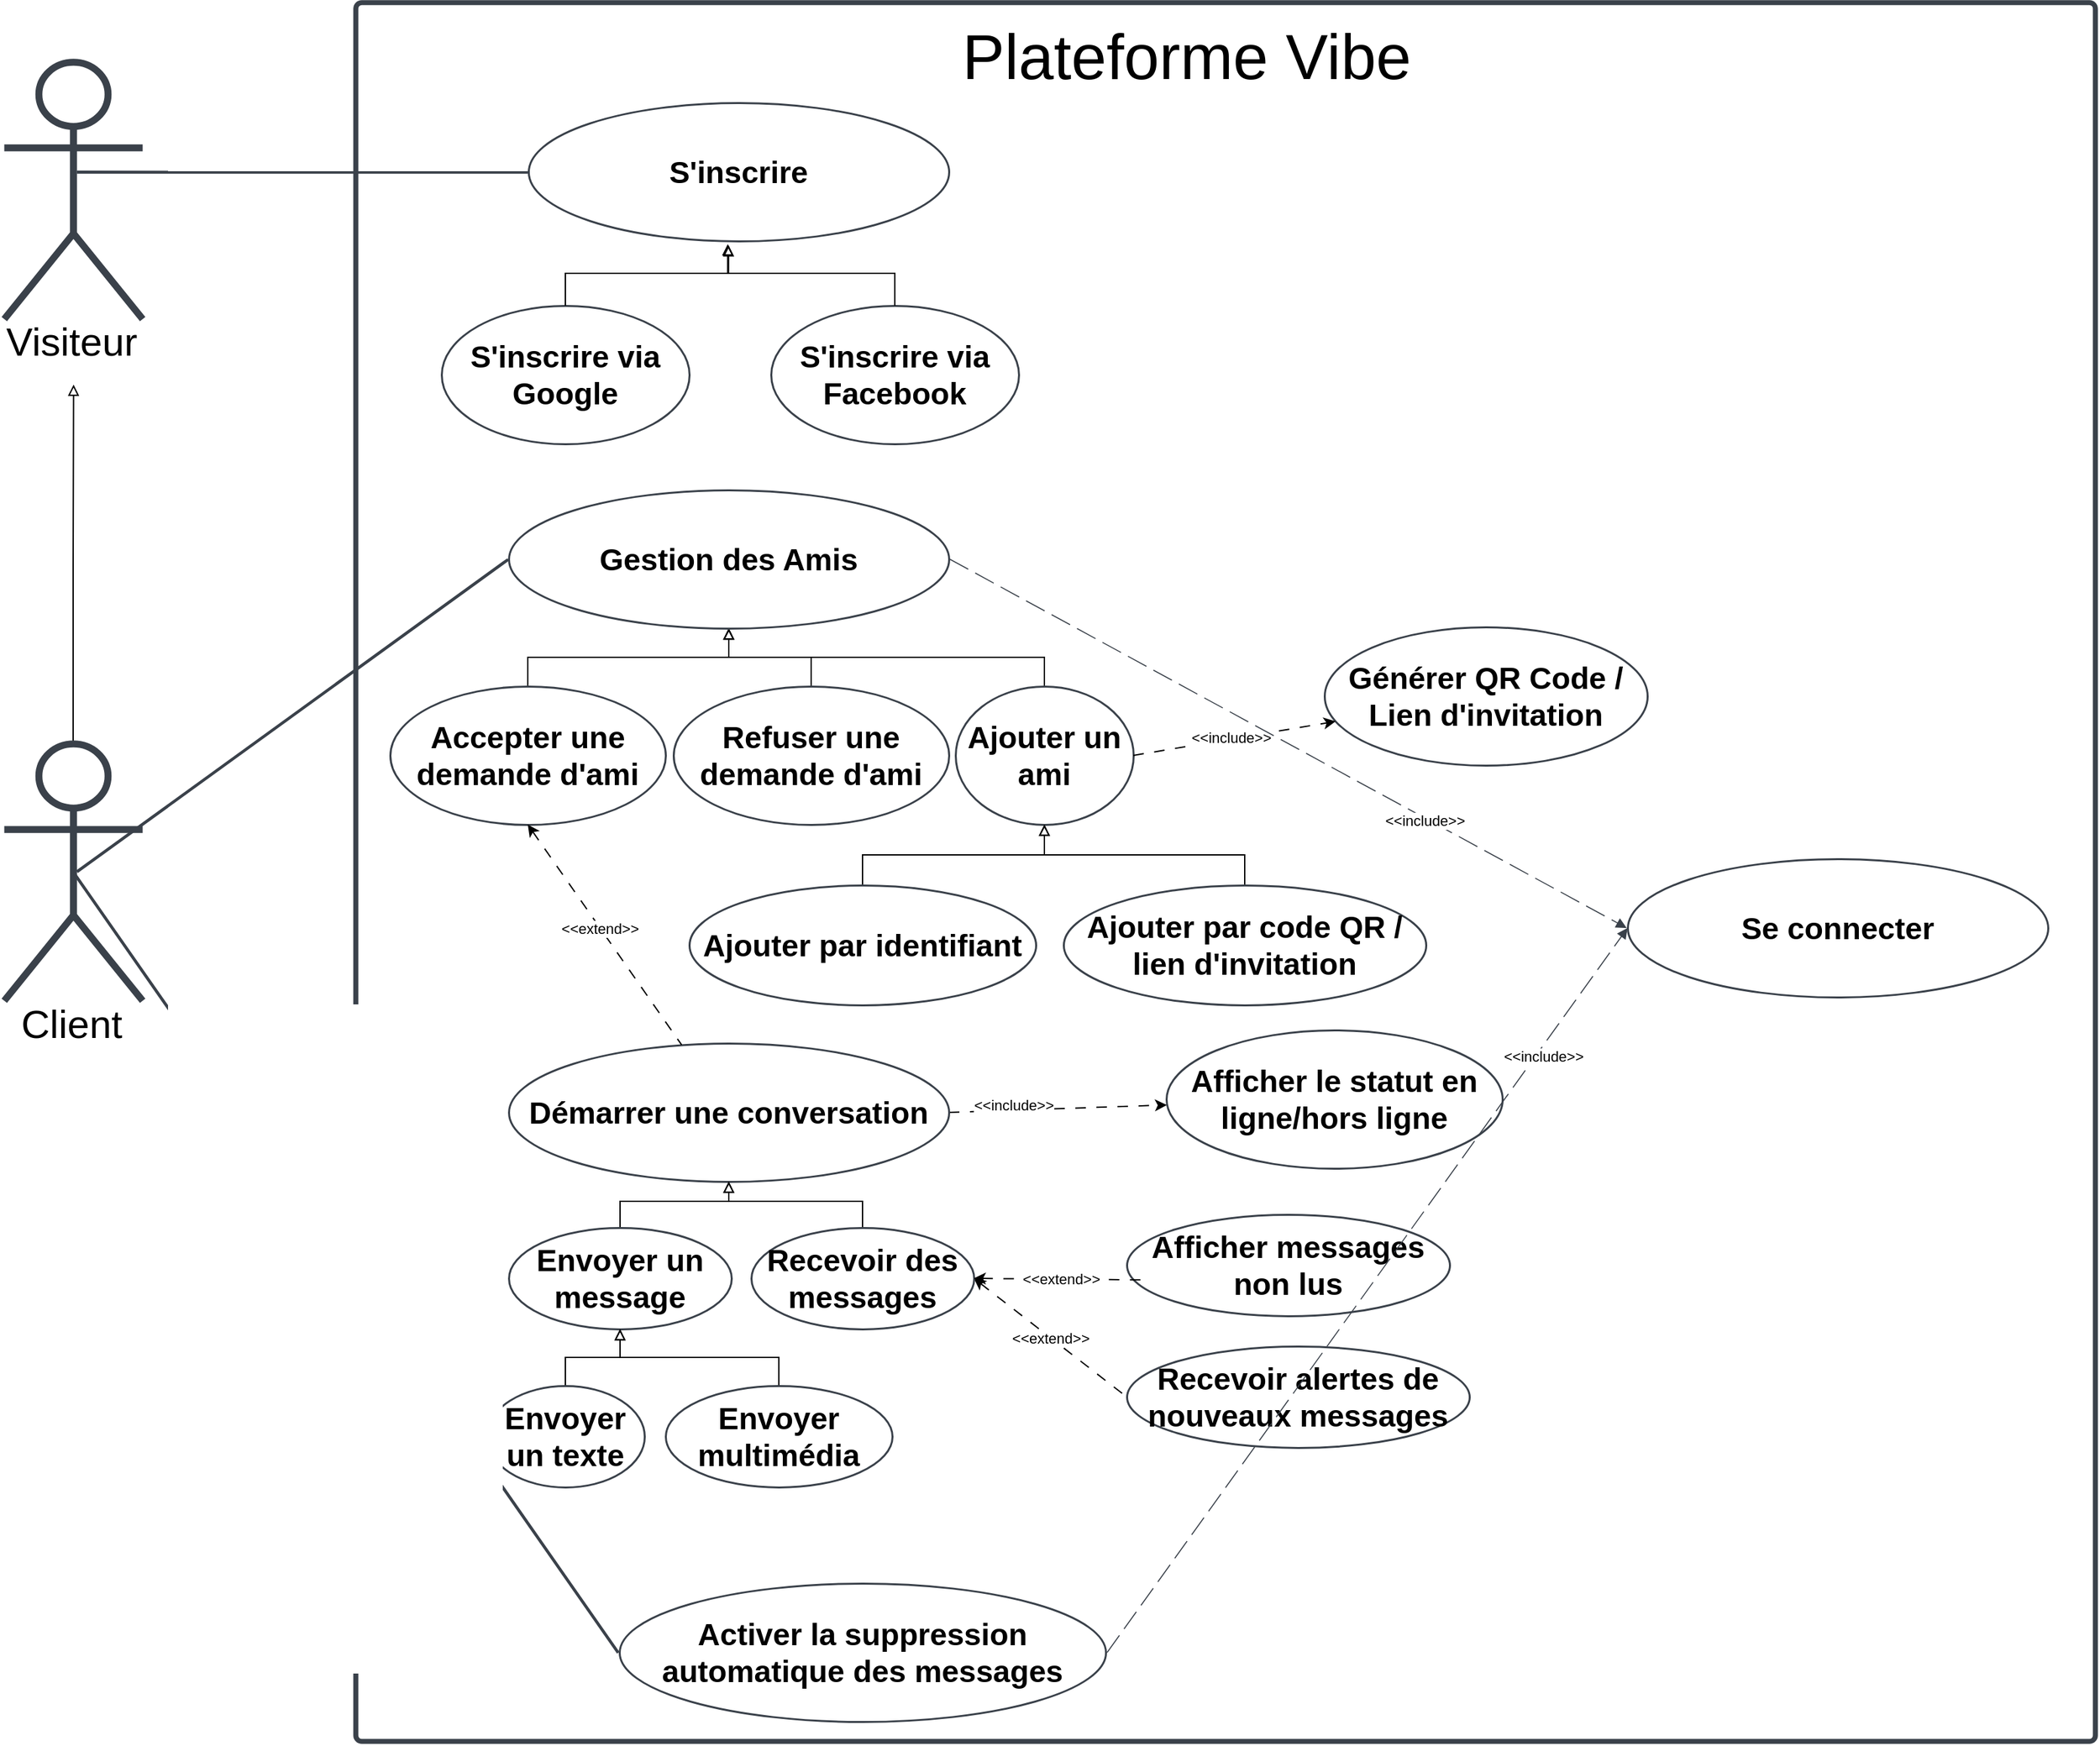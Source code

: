 <mxfile version="26.0.16">
  <diagram name="Page-1" id="78Awk6SsGqFOrTcoLzFU">
    <mxGraphModel dx="2261" dy="1953" grid="1" gridSize="10" guides="1" tooltips="1" connect="1" arrows="1" fold="1" page="1" pageScale="1" pageWidth="827" pageHeight="1169" math="0" shadow="0">
      <root>
        <mxCell id="0" />
        <mxCell id="1" parent="0" />
        <mxCell id="5-b9ar80urW7ufmgR8nd-1" value="" style="html=1;overflow=block;blockSpacing=1;whiteSpace=wrap;container=1;pointerEvents=0;collapsible=0;recursiveResize=0;fontSize=40;spacing=0;verticalAlign=middle;strokeColor=#3a414a;strokeOpacity=100;fillOpacity=0;rounded=1;absoluteArcSize=1;arcSize=9;fillColor=#000000;strokeWidth=3.8;lucidId=~mSAlCwzj~NE;" vertex="1" parent="1">
          <mxGeometry x="135" y="-450" width="1320" height="1320" as="geometry" />
        </mxCell>
        <mxCell id="5-b9ar80urW7ufmgR8nd-42" value="&lt;font style=&quot;font-size: 48px;&quot;&gt;Plateforme Vibe&lt;/font&gt;" style="text;html=1;align=center;verticalAlign=middle;resizable=0;points=[];autosize=1;strokeColor=none;fillColor=none;" vertex="1" parent="5-b9ar80urW7ufmgR8nd-1">
          <mxGeometry x="450" y="6" width="360" height="70" as="geometry" />
        </mxCell>
        <mxCell id="5-b9ar80urW7ufmgR8nd-43" value="S&#39;inscrire via Google" style="html=1;overflow=block;blockSpacing=1;whiteSpace=wrap;ellipse;fontSize=23.3;fontStyle=1;align=center;spacing=3.8;verticalAlign=middle;strokeColor=#3a414a;strokeOpacity=100;fillOpacity=0;rounded=1;absoluteArcSize=1;arcSize=9;fillColor=#000000;strokeWidth=1.5;lucidId=~mSAtD9ScKk.;" vertex="1" parent="5-b9ar80urW7ufmgR8nd-1">
          <mxGeometry x="65" y="230" width="188" height="105" as="geometry" />
        </mxCell>
        <mxCell id="5-b9ar80urW7ufmgR8nd-44" value="S&#39;inscrire via Facebook" style="html=1;overflow=block;blockSpacing=1;whiteSpace=wrap;ellipse;fontSize=23.3;fontStyle=1;align=center;spacing=3.8;verticalAlign=middle;strokeColor=#3a414a;strokeOpacity=100;fillOpacity=0;rounded=1;absoluteArcSize=1;arcSize=9;fillColor=#000000;strokeWidth=1.5;lucidId=~mSAtD9ScKk.;" vertex="1" parent="5-b9ar80urW7ufmgR8nd-1">
          <mxGeometry x="315" y="230" width="188" height="105" as="geometry" />
        </mxCell>
        <mxCell id="5-b9ar80urW7ufmgR8nd-118" style="edgeStyle=orthogonalEdgeStyle;rounded=0;orthogonalLoop=1;jettySize=auto;html=1;exitX=0.5;exitY=0;exitDx=0;exitDy=0;entryX=0.5;entryY=1;entryDx=0;entryDy=0;endArrow=block;endFill=0;" edge="1" parent="5-b9ar80urW7ufmgR8nd-1" source="5-b9ar80urW7ufmgR8nd-46" target="5-b9ar80urW7ufmgR8nd-4">
          <mxGeometry relative="1" as="geometry" />
        </mxCell>
        <mxCell id="5-b9ar80urW7ufmgR8nd-46" value="Accepter une demande d&#39;ami" style="html=1;overflow=block;blockSpacing=1;whiteSpace=wrap;ellipse;fontSize=23.3;fontStyle=1;align=center;spacing=3.8;strokeColor=#3a414a;strokeOpacity=100;fillOpacity=0;rounded=1;absoluteArcSize=1;arcSize=9;fillColor=#000000;strokeWidth=1.5;lucidId=~mSAoy~qvZ23;" vertex="1" parent="5-b9ar80urW7ufmgR8nd-1">
          <mxGeometry x="26" y="519" width="209" height="105" as="geometry" />
        </mxCell>
        <mxCell id="5-b9ar80urW7ufmgR8nd-114" style="rounded=0;orthogonalLoop=1;jettySize=auto;html=1;exitX=1;exitY=0.5;exitDx=0;exitDy=0;dashed=1;dashPattern=8 8;" edge="1" parent="5-b9ar80urW7ufmgR8nd-1" source="5-b9ar80urW7ufmgR8nd-17" target="5-b9ar80urW7ufmgR8nd-21">
          <mxGeometry relative="1" as="geometry" />
        </mxCell>
        <mxCell id="5-b9ar80urW7ufmgR8nd-115" value="&amp;lt;&amp;lt;include&amp;gt;&amp;gt;" style="edgeLabel;html=1;align=center;verticalAlign=middle;resizable=0;points=[];" vertex="1" connectable="0" parent="5-b9ar80urW7ufmgR8nd-114">
          <mxGeometry x="-0.414" y="4" relative="1" as="geometry">
            <mxPoint as="offset" />
          </mxGeometry>
        </mxCell>
        <mxCell id="5-b9ar80urW7ufmgR8nd-17" value="Démarrer une conversation" style="html=1;overflow=block;blockSpacing=1;whiteSpace=wrap;ellipse;fontSize=23.3;fontStyle=1;align=center;spacing=3.8;strokeColor=#3a414a;strokeOpacity=100;fillOpacity=0;rounded=1;absoluteArcSize=1;arcSize=9;fillColor=#000000;strokeWidth=1.5;lucidId=gsSAlLzOPal5;" vertex="1" parent="5-b9ar80urW7ufmgR8nd-1">
          <mxGeometry x="116" y="790" width="334" height="105" as="geometry" />
        </mxCell>
        <mxCell id="5-b9ar80urW7ufmgR8nd-104" style="rounded=0;orthogonalLoop=1;jettySize=auto;html=1;exitX=0.5;exitY=1;exitDx=0;exitDy=0;dashed=1;dashPattern=8 8;startArrow=classic;startFill=1;endArrow=none;" edge="1" parent="5-b9ar80urW7ufmgR8nd-1" source="5-b9ar80urW7ufmgR8nd-46" target="5-b9ar80urW7ufmgR8nd-17">
          <mxGeometry relative="1" as="geometry">
            <mxPoint x="129.5" y="609" as="sourcePoint" />
          </mxGeometry>
        </mxCell>
        <mxCell id="5-b9ar80urW7ufmgR8nd-105" value="&amp;lt;&amp;lt;extend&amp;gt;&amp;gt;" style="edgeLabel;html=1;align=center;verticalAlign=middle;resizable=0;points=[];" vertex="1" connectable="0" parent="5-b9ar80urW7ufmgR8nd-104">
          <mxGeometry x="-0.062" y="-1" relative="1" as="geometry">
            <mxPoint as="offset" />
          </mxGeometry>
        </mxCell>
        <mxCell id="5-b9ar80urW7ufmgR8nd-119" style="edgeStyle=orthogonalEdgeStyle;rounded=0;orthogonalLoop=1;jettySize=auto;html=1;exitX=0.5;exitY=0;exitDx=0;exitDy=0;endArrow=block;endFill=0;" edge="1" parent="5-b9ar80urW7ufmgR8nd-1" source="5-b9ar80urW7ufmgR8nd-56" target="5-b9ar80urW7ufmgR8nd-4">
          <mxGeometry relative="1" as="geometry" />
        </mxCell>
        <mxCell id="5-b9ar80urW7ufmgR8nd-56" value="Refuser une demande d&#39;ami" style="html=1;overflow=block;blockSpacing=1;whiteSpace=wrap;ellipse;fontSize=23.3;fontStyle=1;align=center;spacing=3.8;strokeColor=#3a414a;strokeOpacity=100;fillOpacity=0;rounded=1;absoluteArcSize=1;arcSize=9;fillColor=#000000;strokeWidth=1.5;lucidId=~mSAoy~qvZ23;" vertex="1" parent="5-b9ar80urW7ufmgR8nd-1">
          <mxGeometry x="241" y="519" width="209" height="105" as="geometry" />
        </mxCell>
        <mxCell id="5-b9ar80urW7ufmgR8nd-120" style="edgeStyle=orthogonalEdgeStyle;rounded=0;orthogonalLoop=1;jettySize=auto;html=1;exitX=0.5;exitY=0;exitDx=0;exitDy=0;entryX=0.5;entryY=1;entryDx=0;entryDy=0;endArrow=block;endFill=0;" edge="1" parent="5-b9ar80urW7ufmgR8nd-1" source="5-b9ar80urW7ufmgR8nd-57" target="5-b9ar80urW7ufmgR8nd-4">
          <mxGeometry relative="1" as="geometry">
            <mxPoint x="285" y="470" as="targetPoint" />
          </mxGeometry>
        </mxCell>
        <mxCell id="5-b9ar80urW7ufmgR8nd-57" value="Ajouter un ami" style="html=1;overflow=block;blockSpacing=1;whiteSpace=wrap;ellipse;fontSize=23.3;fontStyle=1;align=center;spacing=3.8;strokeColor=#3a414a;strokeOpacity=100;fillOpacity=0;rounded=1;absoluteArcSize=1;arcSize=9;fillColor=#000000;strokeWidth=1.5;lucidId=~mSAoy~qvZ23;" vertex="1" parent="5-b9ar80urW7ufmgR8nd-1">
          <mxGeometry x="455" y="519" width="135" height="105" as="geometry" />
        </mxCell>
        <mxCell id="5-b9ar80urW7ufmgR8nd-14" value="Activer la suppression automatique des messages" style="html=1;overflow=block;blockSpacing=1;whiteSpace=wrap;ellipse;fontSize=23.3;fontStyle=1;align=center;spacing=3.8;strokeColor=#3a414a;strokeOpacity=100;fillOpacity=0;rounded=1;absoluteArcSize=1;arcSize=9;fillColor=#000000;strokeWidth=1.5;lucidId=~mSAyC2ZrvZS;" vertex="1" parent="5-b9ar80urW7ufmgR8nd-1">
          <mxGeometry x="200" y="1200" width="369" height="105" as="geometry" />
        </mxCell>
        <mxCell id="5-b9ar80urW7ufmgR8nd-21" value="Afficher le statut en ligne/hors ligne" style="html=1;overflow=block;blockSpacing=1;whiteSpace=wrap;ellipse;fontSize=23.3;fontStyle=1;align=center;spacing=3.8;strokeColor=#3a414a;strokeOpacity=100;fillOpacity=0;rounded=1;absoluteArcSize=1;arcSize=9;fillColor=#000000;strokeWidth=1.5;lucidId=pBSA6-z_cCOx;" vertex="1" parent="5-b9ar80urW7ufmgR8nd-1">
          <mxGeometry x="615" y="780" width="255" height="105" as="geometry" />
        </mxCell>
        <mxCell id="5-b9ar80urW7ufmgR8nd-121" style="edgeStyle=orthogonalEdgeStyle;rounded=0;orthogonalLoop=1;jettySize=auto;html=1;exitX=0.5;exitY=0;exitDx=0;exitDy=0;entryX=0.5;entryY=1;entryDx=0;entryDy=0;endArrow=block;endFill=0;" edge="1" parent="5-b9ar80urW7ufmgR8nd-1" source="5-b9ar80urW7ufmgR8nd-58" target="5-b9ar80urW7ufmgR8nd-57">
          <mxGeometry relative="1" as="geometry" />
        </mxCell>
        <mxCell id="5-b9ar80urW7ufmgR8nd-58" value="Ajouter par identifiant" style="html=1;overflow=block;blockSpacing=1;whiteSpace=wrap;ellipse;fontSize=23.3;fontStyle=1;align=center;spacing=3.8;strokeColor=#3a414a;strokeOpacity=100;fillOpacity=0;rounded=1;absoluteArcSize=1;arcSize=9;fillColor=#000000;strokeWidth=1.5;lucidId=~mSAoy~qvZ23;" vertex="1" parent="5-b9ar80urW7ufmgR8nd-1">
          <mxGeometry x="253" y="670" width="263" height="91" as="geometry" />
        </mxCell>
        <mxCell id="5-b9ar80urW7ufmgR8nd-122" style="edgeStyle=orthogonalEdgeStyle;rounded=0;orthogonalLoop=1;jettySize=auto;html=1;exitX=0.5;exitY=0;exitDx=0;exitDy=0;entryX=0.5;entryY=1;entryDx=0;entryDy=0;endArrow=block;endFill=0;" edge="1" parent="5-b9ar80urW7ufmgR8nd-1" source="5-b9ar80urW7ufmgR8nd-59" target="5-b9ar80urW7ufmgR8nd-57">
          <mxGeometry relative="1" as="geometry">
            <mxPoint x="525" y="630" as="targetPoint" />
          </mxGeometry>
        </mxCell>
        <mxCell id="5-b9ar80urW7ufmgR8nd-59" value="Ajouter par code QR / lien d&#39;invitation" style="html=1;overflow=block;blockSpacing=1;whiteSpace=wrap;ellipse;fontSize=23.3;fontStyle=1;align=center;spacing=3.8;strokeColor=#3a414a;strokeOpacity=100;fillOpacity=0;rounded=1;absoluteArcSize=1;arcSize=9;fillColor=#000000;strokeWidth=1.5;lucidId=~mSAoy~qvZ23;" vertex="1" parent="5-b9ar80urW7ufmgR8nd-1">
          <mxGeometry x="537" y="670" width="275" height="91" as="geometry" />
        </mxCell>
        <mxCell id="5-b9ar80urW7ufmgR8nd-79" value="Générer QR Code / Lien d&#39;invitation" style="html=1;overflow=block;blockSpacing=1;whiteSpace=wrap;ellipse;fontSize=23.3;fontStyle=1;align=center;spacing=3.8;strokeColor=#3a414a;strokeOpacity=100;fillOpacity=0;rounded=1;absoluteArcSize=1;arcSize=9;fillColor=#000000;strokeWidth=1.5;lucidId=~mSAoy~qvZ23;" vertex="1" parent="5-b9ar80urW7ufmgR8nd-1">
          <mxGeometry x="735" y="474" width="245" height="105" as="geometry" />
        </mxCell>
        <mxCell id="5-b9ar80urW7ufmgR8nd-80" style="rounded=0;orthogonalLoop=1;jettySize=auto;html=1;exitX=1;exitY=0.5;exitDx=0;exitDy=0;dashed=1;dashPattern=8 8;endArrow=classic;endFill=1;" edge="1" parent="5-b9ar80urW7ufmgR8nd-1" source="5-b9ar80urW7ufmgR8nd-57" target="5-b9ar80urW7ufmgR8nd-79">
          <mxGeometry relative="1" as="geometry" />
        </mxCell>
        <mxCell id="5-b9ar80urW7ufmgR8nd-81" value="&amp;lt;&amp;lt;include&amp;gt;&amp;gt;" style="edgeLabel;html=1;align=center;verticalAlign=middle;resizable=0;points=[];" vertex="1" connectable="0" parent="5-b9ar80urW7ufmgR8nd-80">
          <mxGeometry x="-0.035" y="2" relative="1" as="geometry">
            <mxPoint y="1" as="offset" />
          </mxGeometry>
        </mxCell>
        <mxCell id="5-b9ar80urW7ufmgR8nd-123" style="edgeStyle=orthogonalEdgeStyle;rounded=0;orthogonalLoop=1;jettySize=auto;html=1;exitX=0.5;exitY=0;exitDx=0;exitDy=0;entryX=0.5;entryY=1;entryDx=0;entryDy=0;endArrow=block;endFill=0;" edge="1" parent="5-b9ar80urW7ufmgR8nd-1" source="5-b9ar80urW7ufmgR8nd-102" target="5-b9ar80urW7ufmgR8nd-17">
          <mxGeometry relative="1" as="geometry" />
        </mxCell>
        <mxCell id="5-b9ar80urW7ufmgR8nd-102" value="Envoyer un message" style="html=1;overflow=block;blockSpacing=1;whiteSpace=wrap;ellipse;fontSize=23.3;fontStyle=1;align=center;spacing=3.8;strokeColor=#3a414a;strokeOpacity=100;fillOpacity=0;rounded=1;absoluteArcSize=1;arcSize=9;fillColor=#000000;strokeWidth=1.5;lucidId=~mSA3CYrI3wj;" vertex="1" parent="5-b9ar80urW7ufmgR8nd-1">
          <mxGeometry x="116" y="930" width="169" height="77" as="geometry" />
        </mxCell>
        <mxCell id="5-b9ar80urW7ufmgR8nd-111" style="rounded=0;orthogonalLoop=1;jettySize=auto;html=1;exitX=1;exitY=0.5;exitDx=0;exitDy=0;entryX=0;entryY=0.5;entryDx=0;entryDy=0;endArrow=none;endFill=1;startFill=1;startArrow=classic;dashed=1;dashPattern=8 8;" edge="1" parent="5-b9ar80urW7ufmgR8nd-1" source="5-b9ar80urW7ufmgR8nd-103" target="5-b9ar80urW7ufmgR8nd-108">
          <mxGeometry relative="1" as="geometry" />
        </mxCell>
        <mxCell id="5-b9ar80urW7ufmgR8nd-113" value="&amp;lt;&amp;lt;extend&amp;gt;&amp;gt;" style="edgeLabel;html=1;align=center;verticalAlign=middle;resizable=0;points=[];" vertex="1" connectable="0" parent="5-b9ar80urW7ufmgR8nd-111">
          <mxGeometry x="0.001" relative="1" as="geometry">
            <mxPoint as="offset" />
          </mxGeometry>
        </mxCell>
        <mxCell id="5-b9ar80urW7ufmgR8nd-124" style="edgeStyle=orthogonalEdgeStyle;rounded=0;orthogonalLoop=1;jettySize=auto;html=1;exitX=0.5;exitY=0;exitDx=0;exitDy=0;entryX=0.5;entryY=1;entryDx=0;entryDy=0;endArrow=block;endFill=0;" edge="1" parent="5-b9ar80urW7ufmgR8nd-1" source="5-b9ar80urW7ufmgR8nd-103" target="5-b9ar80urW7ufmgR8nd-17">
          <mxGeometry relative="1" as="geometry">
            <mxPoint x="285" y="890" as="targetPoint" />
          </mxGeometry>
        </mxCell>
        <mxCell id="5-b9ar80urW7ufmgR8nd-103" value="Recevoir des messages" style="html=1;overflow=block;blockSpacing=1;whiteSpace=wrap;ellipse;fontSize=23.3;fontStyle=1;align=center;spacing=3.8;strokeColor=#3a414a;strokeOpacity=100;fillOpacity=0;rounded=1;absoluteArcSize=1;arcSize=9;fillColor=#000000;strokeWidth=1.5;lucidId=~mSA3CYrI3wj;" vertex="1" parent="5-b9ar80urW7ufmgR8nd-1">
          <mxGeometry x="300" y="930" width="169" height="77" as="geometry" />
        </mxCell>
        <mxCell id="5-b9ar80urW7ufmgR8nd-125" style="edgeStyle=orthogonalEdgeStyle;rounded=0;orthogonalLoop=1;jettySize=auto;html=1;exitX=0.5;exitY=0;exitDx=0;exitDy=0;entryX=0.5;entryY=1;entryDx=0;entryDy=0;endArrow=block;endFill=0;" edge="1" parent="5-b9ar80urW7ufmgR8nd-1" source="5-b9ar80urW7ufmgR8nd-106" target="5-b9ar80urW7ufmgR8nd-102">
          <mxGeometry relative="1" as="geometry" />
        </mxCell>
        <mxCell id="5-b9ar80urW7ufmgR8nd-106" value="Envoyer un texte" style="html=1;overflow=block;blockSpacing=1;whiteSpace=wrap;ellipse;fontSize=23.3;fontStyle=1;align=center;spacing=3.8;strokeColor=#3a414a;strokeOpacity=100;fillOpacity=0;rounded=1;absoluteArcSize=1;arcSize=9;fillColor=#000000;strokeWidth=1.5;lucidId=~mSA3CYrI3wj;" vertex="1" parent="5-b9ar80urW7ufmgR8nd-1">
          <mxGeometry x="99" y="1050" width="120" height="77" as="geometry" />
        </mxCell>
        <mxCell id="5-b9ar80urW7ufmgR8nd-126" style="edgeStyle=orthogonalEdgeStyle;rounded=0;orthogonalLoop=1;jettySize=auto;html=1;exitX=0.5;exitY=0;exitDx=0;exitDy=0;entryX=0.5;entryY=1;entryDx=0;entryDy=0;endArrow=block;endFill=0;" edge="1" parent="5-b9ar80urW7ufmgR8nd-1" source="5-b9ar80urW7ufmgR8nd-107" target="5-b9ar80urW7ufmgR8nd-102">
          <mxGeometry relative="1" as="geometry">
            <mxPoint x="205" y="1000" as="targetPoint" />
          </mxGeometry>
        </mxCell>
        <mxCell id="5-b9ar80urW7ufmgR8nd-107" value="Envoyer multimédia" style="html=1;overflow=block;blockSpacing=1;whiteSpace=wrap;ellipse;fontSize=23.3;fontStyle=1;align=center;spacing=3.8;strokeColor=#3a414a;strokeOpacity=100;fillOpacity=0;rounded=1;absoluteArcSize=1;arcSize=9;fillColor=#000000;strokeWidth=1.5;lucidId=~mSA3CYrI3wj;" vertex="1" parent="5-b9ar80urW7ufmgR8nd-1">
          <mxGeometry x="235" y="1050" width="172" height="77" as="geometry" />
        </mxCell>
        <mxCell id="5-b9ar80urW7ufmgR8nd-109" value="Afficher messages non lus" style="html=1;overflow=block;blockSpacing=1;whiteSpace=wrap;ellipse;fontSize=23.3;fontStyle=1;align=center;spacing=3.8;strokeColor=#3a414a;strokeOpacity=100;fillOpacity=0;rounded=1;absoluteArcSize=1;arcSize=9;fillColor=#000000;strokeWidth=1.5;lucidId=~mSA3CYrI3wj;" vertex="1" parent="5-b9ar80urW7ufmgR8nd-1">
          <mxGeometry x="585" y="920" width="245" height="77" as="geometry" />
        </mxCell>
        <mxCell id="5-b9ar80urW7ufmgR8nd-108" value="Recevoir alertes de nouveaux messages" style="html=1;overflow=block;blockSpacing=1;whiteSpace=wrap;ellipse;fontSize=23.3;fontStyle=1;align=center;spacing=3.8;strokeColor=#3a414a;strokeOpacity=100;fillOpacity=0;rounded=1;absoluteArcSize=1;arcSize=9;fillColor=#000000;strokeWidth=1.5;lucidId=~mSA3CYrI3wj;" vertex="1" parent="5-b9ar80urW7ufmgR8nd-1">
          <mxGeometry x="585" y="1020" width="260" height="77" as="geometry" />
        </mxCell>
        <mxCell id="5-b9ar80urW7ufmgR8nd-110" style="rounded=0;orthogonalLoop=1;jettySize=auto;html=1;exitX=1;exitY=0.5;exitDx=0;exitDy=0;entryX=0.05;entryY=0.645;entryDx=0;entryDy=0;entryPerimeter=0;endArrow=none;startFill=1;dashed=1;dashPattern=8 8;startArrow=classic;" edge="1" parent="5-b9ar80urW7ufmgR8nd-1" source="5-b9ar80urW7ufmgR8nd-103" target="5-b9ar80urW7ufmgR8nd-109">
          <mxGeometry relative="1" as="geometry" />
        </mxCell>
        <mxCell id="5-b9ar80urW7ufmgR8nd-112" value="&amp;lt;&amp;lt;extend&amp;gt;&amp;gt;" style="edgeLabel;html=1;align=center;verticalAlign=middle;resizable=0;points=[];" vertex="1" connectable="0" parent="5-b9ar80urW7ufmgR8nd-110">
          <mxGeometry x="0.029" relative="1" as="geometry">
            <mxPoint as="offset" />
          </mxGeometry>
        </mxCell>
        <mxCell id="5-b9ar80urW7ufmgR8nd-4" value="Gestion des Amis" style="html=1;overflow=block;blockSpacing=1;whiteSpace=wrap;ellipse;fontSize=23.3;fontStyle=1;align=center;spacing=3.8;strokeColor=#3a414a;strokeOpacity=100;fillOpacity=0;rounded=1;absoluteArcSize=1;arcSize=9;fillColor=#000000;strokeWidth=1.5;lucidId=~mSAoy~qvZ23;" vertex="1" parent="5-b9ar80urW7ufmgR8nd-1">
          <mxGeometry x="116" y="370" width="334" height="105" as="geometry" />
        </mxCell>
        <mxCell id="5-b9ar80urW7ufmgR8nd-5" value="Se connecter" style="html=1;overflow=block;blockSpacing=1;whiteSpace=wrap;ellipse;fontSize=23.3;fontStyle=1;align=center;spacing=3.8;strokeColor=#3a414a;strokeOpacity=100;fillOpacity=0;rounded=1;absoluteArcSize=1;arcSize=9;fillColor=#000000;strokeWidth=1.5;lucidId=~mSARLXHdl3R;" vertex="1" parent="5-b9ar80urW7ufmgR8nd-1">
          <mxGeometry x="965" y="650" width="319" height="105" as="geometry" />
        </mxCell>
        <mxCell id="5-b9ar80urW7ufmgR8nd-26" value="" style="html=1;jettySize=18;whiteSpace=wrap;fontSize=13;strokeColor=#3a414a;strokeOpacity=100;dashed=1;fixDash=1;dashPattern=16 6;strokeWidth=0.8;rounded=0;startArrow=none;endArrow=block;endFill=1;exitX=1.002;exitY=0.5;exitPerimeter=0;entryX=-0.002;entryY=0.5;entryPerimeter=0;lucidId=F91GQZwb2LO2;" edge="1" parent="5-b9ar80urW7ufmgR8nd-1" source="5-b9ar80urW7ufmgR8nd-4" target="5-b9ar80urW7ufmgR8nd-5">
          <mxGeometry width="100" height="100" relative="1" as="geometry">
            <Array as="points" />
          </mxGeometry>
        </mxCell>
        <mxCell id="5-b9ar80urW7ufmgR8nd-127" value="&amp;lt;&amp;lt;include&amp;gt;&amp;gt;" style="edgeLabel;html=1;align=center;verticalAlign=middle;resizable=0;points=[];" vertex="1" connectable="0" parent="5-b9ar80urW7ufmgR8nd-26">
          <mxGeometry x="0.407" y="-2" relative="1" as="geometry">
            <mxPoint as="offset" />
          </mxGeometry>
        </mxCell>
        <mxCell id="5-b9ar80urW7ufmgR8nd-32" value="" style="html=1;jettySize=18;whiteSpace=wrap;fontSize=13;strokeColor=#3a414a;strokeOpacity=100;dashed=1;fixDash=1;dashPattern=16 6;strokeWidth=0.8;rounded=0;startArrow=none;endArrow=block;endFill=1;exitX=1.003;exitY=0.5;exitPerimeter=0;lucidId=o-1Gq~654F_8;entryX=0;entryY=0.5;entryDx=0;entryDy=0;" edge="1" parent="5-b9ar80urW7ufmgR8nd-1" source="5-b9ar80urW7ufmgR8nd-14" target="5-b9ar80urW7ufmgR8nd-5">
          <mxGeometry width="100" height="100" relative="1" as="geometry">
            <Array as="points" />
            <mxPoint x="932" y="676" as="targetPoint" />
          </mxGeometry>
        </mxCell>
        <mxCell id="5-b9ar80urW7ufmgR8nd-128" value="&amp;lt;&amp;lt;include&amp;gt;&amp;gt;" style="edgeLabel;html=1;align=center;verticalAlign=middle;resizable=0;points=[];" vertex="1" connectable="0" parent="5-b9ar80urW7ufmgR8nd-32">
          <mxGeometry x="0.66" y="-4" relative="1" as="geometry">
            <mxPoint y="1" as="offset" />
          </mxGeometry>
        </mxCell>
        <mxCell id="5-b9ar80urW7ufmgR8nd-129" style="edgeStyle=orthogonalEdgeStyle;rounded=0;orthogonalLoop=1;jettySize=auto;html=1;exitX=0.5;exitY=0;exitDx=0;exitDy=0;exitPerimeter=0;endArrow=block;endFill=0;" edge="1" parent="1" source="5-b9ar80urW7ufmgR8nd-2">
          <mxGeometry relative="1" as="geometry">
            <mxPoint x="-79.158" y="-160" as="targetPoint" />
          </mxGeometry>
        </mxCell>
        <mxCell id="5-b9ar80urW7ufmgR8nd-2" value="Client" style="html=1;overflow=block;blockSpacing=1;shape=umlActor;labelPosition=center;verticalLabelPosition=bottom;verticalAlign=top;whiteSpace=nowrap;fontSize=30;spacing=0;strokeColor=#3a414a;strokeOpacity=100;fillOpacity=100;rounded=1;absoluteArcSize=1;arcSize=9;fillColor=#ffffff;strokeWidth=5.3;lucidId=~mSALE40JAP5;" vertex="1" parent="1">
          <mxGeometry x="-132" y="112.5" width="105" height="195" as="geometry" />
        </mxCell>
        <mxCell id="5-b9ar80urW7ufmgR8nd-7" value="" style="html=1;jettySize=18;whiteSpace=wrap;fontSize=13;strokeColor=#3a414a;strokeOpacity=100;strokeWidth=2.3;rounded=0;startArrow=none;endArrow=none;exitX=0.525;exitY=0.498;exitPerimeter=0;entryX=-0.002;entryY=0.5;entryPerimeter=0;lucidId=~mSAIsDjWqgs;" edge="1" parent="1" source="5-b9ar80urW7ufmgR8nd-2" target="5-b9ar80urW7ufmgR8nd-4">
          <mxGeometry width="100" height="100" relative="1" as="geometry">
            <Array as="points" />
          </mxGeometry>
        </mxCell>
        <mxCell id="5-b9ar80urW7ufmgR8nd-8" value="S&#39;inscrire" style="html=1;overflow=block;blockSpacing=1;whiteSpace=wrap;ellipse;fontSize=23.3;fontStyle=1;align=center;spacing=3.8;verticalAlign=middle;strokeColor=#3a414a;strokeOpacity=100;fillOpacity=0;rounded=1;absoluteArcSize=1;arcSize=9;fillColor=#000000;strokeWidth=1.5;lucidId=~mSAtD9ScKk.;" vertex="1" parent="1">
          <mxGeometry x="266" y="-374" width="319" height="105" as="geometry" />
        </mxCell>
        <mxCell id="5-b9ar80urW7ufmgR8nd-9" value="" style="html=1;jettySize=18;whiteSpace=wrap;fontSize=13;strokeColor=#3a414a;strokeOpacity=100;strokeWidth=2.3;rounded=0;startArrow=none;endArrow=none;exitX=0.525;exitY=0.428;exitPerimeter=0;entryX=-0.002;entryY=0.5;entryPerimeter=0;lucidId=~mSAEQS_zCVy;" edge="1" parent="1" source="5-b9ar80urW7ufmgR8nd-24" target="5-b9ar80urW7ufmgR8nd-8">
          <mxGeometry width="100" height="100" relative="1" as="geometry">
            <Array as="points" />
          </mxGeometry>
        </mxCell>
        <mxCell id="5-b9ar80urW7ufmgR8nd-20" value="" style="html=1;jettySize=18;whiteSpace=wrap;fontSize=13;strokeColor=#3a414a;strokeOpacity=100;strokeWidth=2.3;rounded=0;startArrow=none;endArrow=none;exitX=0.5;exitY=0.5;exitPerimeter=0;entryX=-0.003;entryY=0.5;entryPerimeter=0;lucidId=mxSA1QSZ7WK5;exitDx=0;exitDy=0;" edge="1" parent="1" source="5-b9ar80urW7ufmgR8nd-2" target="5-b9ar80urW7ufmgR8nd-14">
          <mxGeometry width="100" height="100" relative="1" as="geometry">
            <Array as="points" />
          </mxGeometry>
        </mxCell>
        <mxCell id="5-b9ar80urW7ufmgR8nd-24" value="Visiteur" style="html=1;overflow=block;blockSpacing=1;shape=umlActor;labelPosition=center;verticalLabelPosition=bottom;verticalAlign=top;whiteSpace=nowrap;fontSize=30;spacing=0;strokeColor=#3a414a;strokeOpacity=100;fillOpacity=100;rounded=1;absoluteArcSize=1;arcSize=9;fillColor=#ffffff;strokeWidth=5.3;lucidId=b61GEoWztcs7;" vertex="1" parent="1">
          <mxGeometry x="-132" y="-405" width="105" height="195" as="geometry" />
        </mxCell>
        <mxCell id="5-b9ar80urW7ufmgR8nd-116" style="edgeStyle=orthogonalEdgeStyle;rounded=0;orthogonalLoop=1;jettySize=auto;html=1;exitX=0.5;exitY=0;exitDx=0;exitDy=0;entryX=0.474;entryY=1.023;entryDx=0;entryDy=0;entryPerimeter=0;endArrow=block;endFill=0;" edge="1" parent="1" source="5-b9ar80urW7ufmgR8nd-43" target="5-b9ar80urW7ufmgR8nd-8">
          <mxGeometry relative="1" as="geometry" />
        </mxCell>
        <mxCell id="5-b9ar80urW7ufmgR8nd-117" style="edgeStyle=orthogonalEdgeStyle;rounded=0;orthogonalLoop=1;jettySize=auto;html=1;exitX=0.5;exitY=0;exitDx=0;exitDy=0;entryX=0.476;entryY=1.03;entryDx=0;entryDy=0;entryPerimeter=0;endArrow=block;endFill=0;" edge="1" parent="1" source="5-b9ar80urW7ufmgR8nd-44" target="5-b9ar80urW7ufmgR8nd-8">
          <mxGeometry relative="1" as="geometry" />
        </mxCell>
      </root>
    </mxGraphModel>
  </diagram>
</mxfile>
